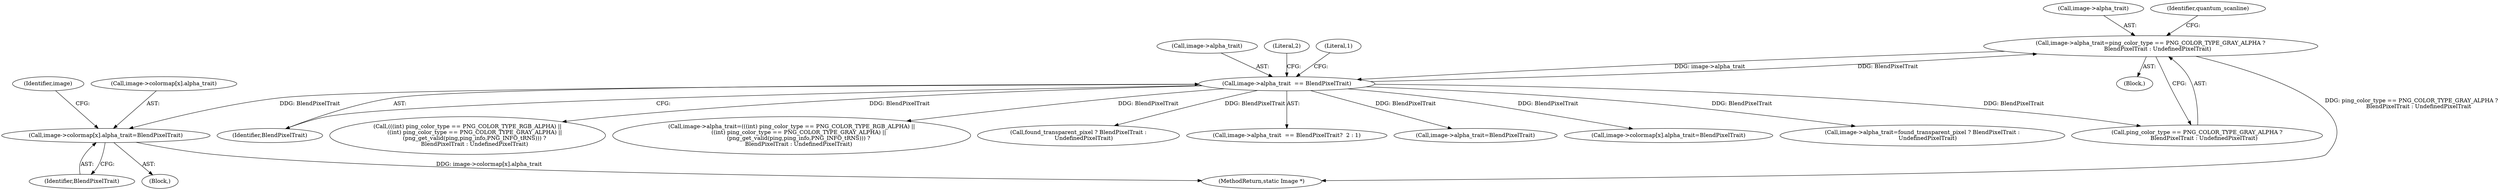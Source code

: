 digraph "0_ImageMagick_8ca35831e91c3db8c6d281d09b605001003bec08@array" {
"1004234" [label="(Call,image->colormap[x].alpha_trait=BlendPixelTrait)"];
"1003692" [label="(Call,image->alpha_trait  == BlendPixelTrait)"];
"1003672" [label="(Call,image->alpha_trait=ping_color_type == PNG_COLOR_TYPE_GRAY_ALPHA ?\n        BlendPixelTrait : UndefinedPixelTrait)"];
"1004247" [label="(Identifier,image)"];
"1005010" [label="(Call,(((int) ping_color_type == PNG_COLOR_TYPE_RGB_ALPHA) ||\n        ((int) ping_color_type == PNG_COLOR_TYPE_GRAY_ALPHA) ||\n        (png_get_valid(ping,ping_info,PNG_INFO_tRNS))) ?\n        BlendPixelTrait : UndefinedPixelTrait)"];
"1005492" [label="(MethodReturn,static Image *)"];
"1003676" [label="(Call,ping_color_type == PNG_COLOR_TYPE_GRAY_ALPHA ?\n        BlendPixelTrait : UndefinedPixelTrait)"];
"1004234" [label="(Call,image->colormap[x].alpha_trait=BlendPixelTrait)"];
"1005006" [label="(Call,image->alpha_trait=(((int) ping_color_type == PNG_COLOR_TYPE_RGB_ALPHA) ||\n        ((int) ping_color_type == PNG_COLOR_TYPE_GRAY_ALPHA) ||\n        (png_get_valid(ping,ping_info,PNG_INFO_tRNS))) ?\n        BlendPixelTrait : UndefinedPixelTrait)"];
"1004054" [label="(Call,found_transparent_pixel ? BlendPixelTrait :\n      UndefinedPixelTrait)"];
"1003673" [label="(Call,image->alpha_trait)"];
"1003692" [label="(Call,image->alpha_trait  == BlendPixelTrait)"];
"1004233" [label="(Block,)"];
"1003683" [label="(Identifier,quantum_scanline)"];
"1004235" [label="(Call,image->colormap[x].alpha_trait)"];
"1003696" [label="(Identifier,BlendPixelTrait)"];
"1004242" [label="(Identifier,BlendPixelTrait)"];
"1003691" [label="(Call,image->alpha_trait  == BlendPixelTrait?  2 : 1)"];
"1003659" [label="(Block,)"];
"1003693" [label="(Call,image->alpha_trait)"];
"1003697" [label="(Literal,2)"];
"1004207" [label="(Call,image->alpha_trait=BlendPixelTrait)"];
"1004291" [label="(Call,image->colormap[x].alpha_trait=BlendPixelTrait)"];
"1003698" [label="(Literal,1)"];
"1003672" [label="(Call,image->alpha_trait=ping_color_type == PNG_COLOR_TYPE_GRAY_ALPHA ?\n        BlendPixelTrait : UndefinedPixelTrait)"];
"1004050" [label="(Call,image->alpha_trait=found_transparent_pixel ? BlendPixelTrait :\n      UndefinedPixelTrait)"];
"1004234" -> "1004233"  [label="AST: "];
"1004234" -> "1004242"  [label="CFG: "];
"1004235" -> "1004234"  [label="AST: "];
"1004242" -> "1004234"  [label="AST: "];
"1004247" -> "1004234"  [label="CFG: "];
"1004234" -> "1005492"  [label="DDG: image->colormap[x].alpha_trait"];
"1003692" -> "1004234"  [label="DDG: BlendPixelTrait"];
"1003692" -> "1003691"  [label="AST: "];
"1003692" -> "1003696"  [label="CFG: "];
"1003693" -> "1003692"  [label="AST: "];
"1003696" -> "1003692"  [label="AST: "];
"1003697" -> "1003692"  [label="CFG: "];
"1003698" -> "1003692"  [label="CFG: "];
"1003692" -> "1003672"  [label="DDG: BlendPixelTrait"];
"1003692" -> "1003676"  [label="DDG: BlendPixelTrait"];
"1003672" -> "1003692"  [label="DDG: image->alpha_trait"];
"1003692" -> "1004050"  [label="DDG: BlendPixelTrait"];
"1003692" -> "1004054"  [label="DDG: BlendPixelTrait"];
"1003692" -> "1004207"  [label="DDG: BlendPixelTrait"];
"1003692" -> "1004291"  [label="DDG: BlendPixelTrait"];
"1003692" -> "1005006"  [label="DDG: BlendPixelTrait"];
"1003692" -> "1005010"  [label="DDG: BlendPixelTrait"];
"1003672" -> "1003659"  [label="AST: "];
"1003672" -> "1003676"  [label="CFG: "];
"1003673" -> "1003672"  [label="AST: "];
"1003676" -> "1003672"  [label="AST: "];
"1003683" -> "1003672"  [label="CFG: "];
"1003672" -> "1005492"  [label="DDG: ping_color_type == PNG_COLOR_TYPE_GRAY_ALPHA ?\n        BlendPixelTrait : UndefinedPixelTrait"];
}
